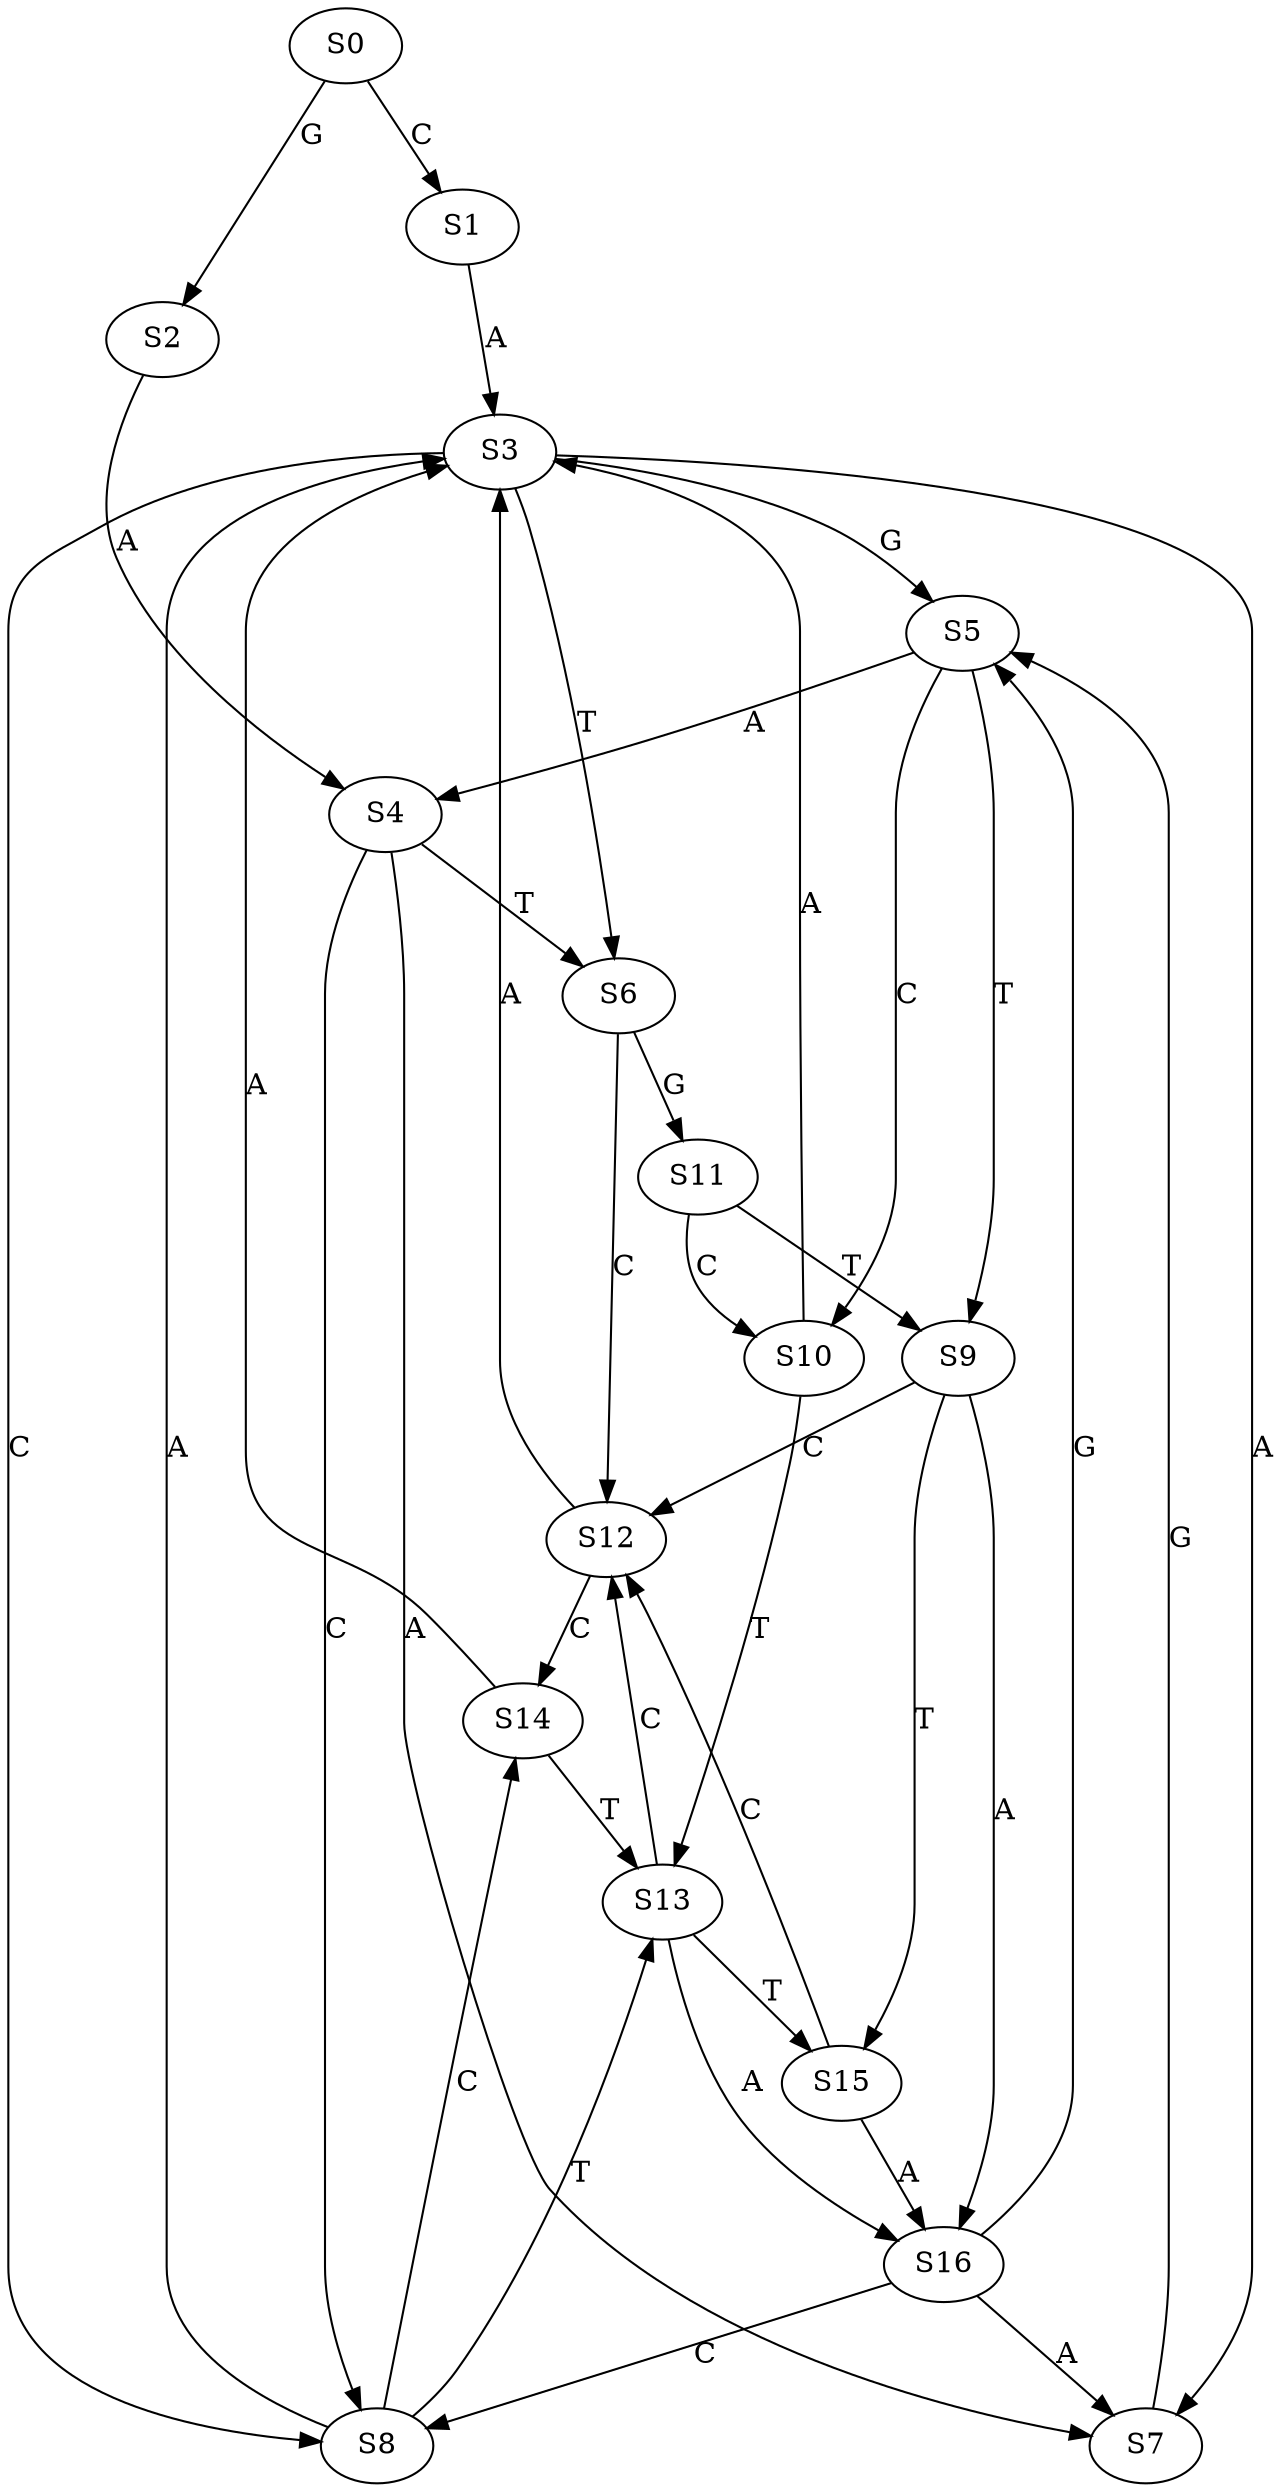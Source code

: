 strict digraph  {
	S0 -> S1 [ label = C ];
	S0 -> S2 [ label = G ];
	S1 -> S3 [ label = A ];
	S2 -> S4 [ label = A ];
	S3 -> S5 [ label = G ];
	S3 -> S6 [ label = T ];
	S3 -> S7 [ label = A ];
	S3 -> S8 [ label = C ];
	S4 -> S6 [ label = T ];
	S4 -> S7 [ label = A ];
	S4 -> S8 [ label = C ];
	S5 -> S9 [ label = T ];
	S5 -> S10 [ label = C ];
	S5 -> S4 [ label = A ];
	S6 -> S11 [ label = G ];
	S6 -> S12 [ label = C ];
	S7 -> S5 [ label = G ];
	S8 -> S13 [ label = T ];
	S8 -> S14 [ label = C ];
	S8 -> S3 [ label = A ];
	S9 -> S12 [ label = C ];
	S9 -> S15 [ label = T ];
	S9 -> S16 [ label = A ];
	S10 -> S3 [ label = A ];
	S10 -> S13 [ label = T ];
	S11 -> S10 [ label = C ];
	S11 -> S9 [ label = T ];
	S12 -> S3 [ label = A ];
	S12 -> S14 [ label = C ];
	S13 -> S15 [ label = T ];
	S13 -> S12 [ label = C ];
	S13 -> S16 [ label = A ];
	S14 -> S3 [ label = A ];
	S14 -> S13 [ label = T ];
	S15 -> S16 [ label = A ];
	S15 -> S12 [ label = C ];
	S16 -> S5 [ label = G ];
	S16 -> S8 [ label = C ];
	S16 -> S7 [ label = A ];
}
